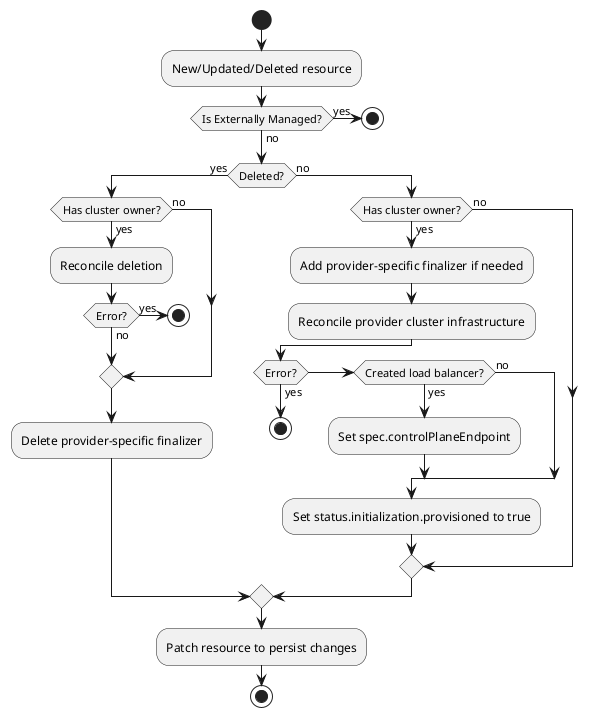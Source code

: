 @startuml

start

:New/Updated/Deleted resource;

if (Is Externally Managed?) then (yes)
    stop
  else (no)
  endif
if (Deleted?) then (yes)
    if (Has cluster owner?) then (yes)
        :Reconcile deletion;
        if (Error?) then (yes)
            stop
        else (no)
        endif
    else (no)
    endif
    :Delete provider-specific finalizer;
else (no)
    if (Has cluster owner?) then (yes)
        :Add provider-specific finalizer if needed;
        :Reconcile provider cluster infrastructure;
        if (Error?) then (yes)
            stop
        elseif (Created load balancer?) then (yes)
            :Set spec.controlPlaneEndpoint;
        else (no)
        endif
        :Set status.initialization.provisioned to true;
    else (no)
    endif
endif
:Patch resource to persist changes;
stop

@enduml
